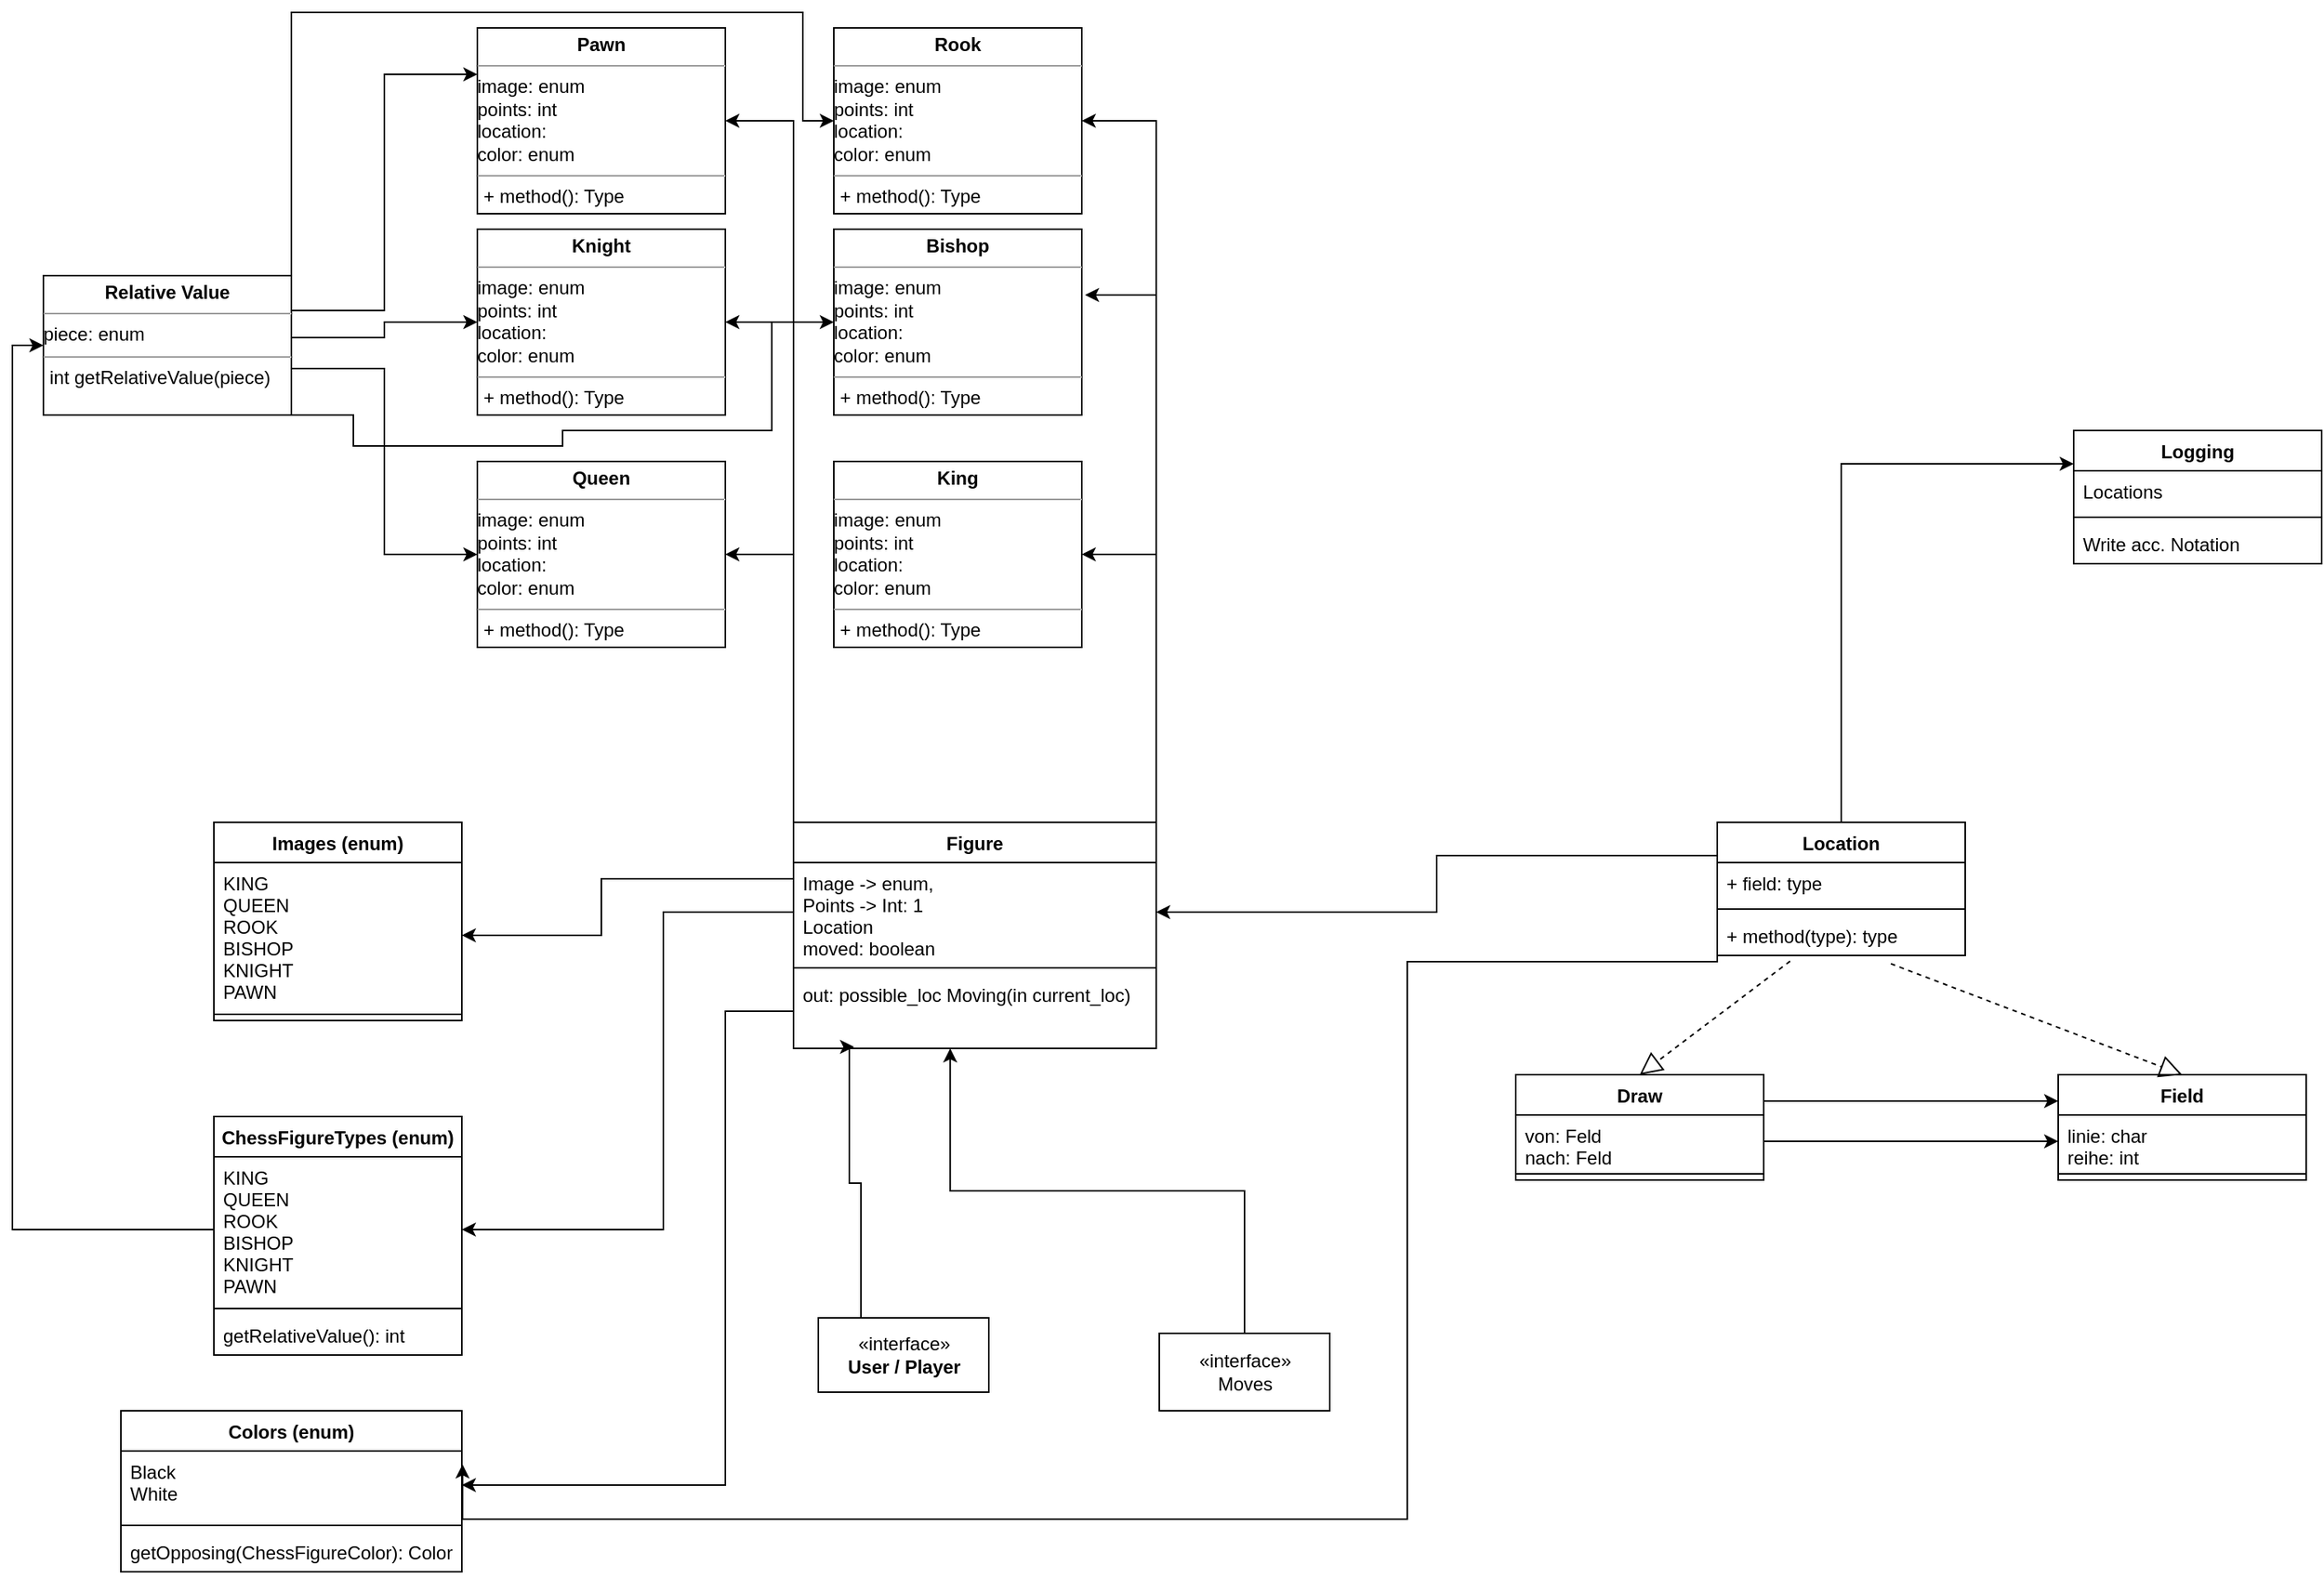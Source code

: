 <mxfile version="20.8.10" type="github">
  <diagram name="Seite-1" id="8dhn65Cj3MbclAA8dtAb">
    <mxGraphModel dx="2585" dy="985" grid="1" gridSize="10" guides="1" tooltips="1" connect="1" arrows="1" fold="1" page="1" pageScale="1" pageWidth="827" pageHeight="1169" math="0" shadow="0">
      <root>
        <mxCell id="0" />
        <mxCell id="1" parent="0" />
        <mxCell id="Scy77tW3S1ukV7C9qBci-28" style="edgeStyle=orthogonalEdgeStyle;rounded=0;orthogonalLoop=1;jettySize=auto;html=1;exitX=0;exitY=0.25;exitDx=0;exitDy=0;entryX=1;entryY=0.5;entryDx=0;entryDy=0;" edge="1" parent="1" source="jfo7WDEXiLr41LFdycN5-6" target="UWiHKQXZse0oqmmE9vVX-6">
          <mxGeometry relative="1" as="geometry">
            <Array as="points">
              <mxPoint x="400" y="570" />
              <mxPoint x="400" y="606" />
            </Array>
          </mxGeometry>
        </mxCell>
        <mxCell id="Scy77tW3S1ukV7C9qBci-46" style="edgeStyle=orthogonalEdgeStyle;rounded=0;orthogonalLoop=1;jettySize=auto;html=1;exitX=0;exitY=0;exitDx=0;exitDy=0;entryX=1;entryY=0.5;entryDx=0;entryDy=0;" edge="1" parent="1" source="jfo7WDEXiLr41LFdycN5-6" target="Scy77tW3S1ukV7C9qBci-35">
          <mxGeometry relative="1" as="geometry" />
        </mxCell>
        <mxCell id="Scy77tW3S1ukV7C9qBci-47" style="edgeStyle=orthogonalEdgeStyle;rounded=0;orthogonalLoop=1;jettySize=auto;html=1;exitX=0;exitY=0;exitDx=0;exitDy=0;entryX=1;entryY=0.5;entryDx=0;entryDy=0;" edge="1" parent="1" source="jfo7WDEXiLr41LFdycN5-6" target="Scy77tW3S1ukV7C9qBci-36">
          <mxGeometry relative="1" as="geometry" />
        </mxCell>
        <mxCell id="Scy77tW3S1ukV7C9qBci-48" style="edgeStyle=orthogonalEdgeStyle;rounded=0;orthogonalLoop=1;jettySize=auto;html=1;exitX=0;exitY=0;exitDx=0;exitDy=0;entryX=1;entryY=0.5;entryDx=0;entryDy=0;" edge="1" parent="1" source="jfo7WDEXiLr41LFdycN5-6" target="Scy77tW3S1ukV7C9qBci-31">
          <mxGeometry relative="1" as="geometry" />
        </mxCell>
        <mxCell id="Scy77tW3S1ukV7C9qBci-50" style="edgeStyle=orthogonalEdgeStyle;rounded=0;orthogonalLoop=1;jettySize=auto;html=1;exitX=1;exitY=0;exitDx=0;exitDy=0;entryX=1;entryY=0.5;entryDx=0;entryDy=0;" edge="1" parent="1" source="jfo7WDEXiLr41LFdycN5-6" target="Scy77tW3S1ukV7C9qBci-34">
          <mxGeometry relative="1" as="geometry" />
        </mxCell>
        <mxCell id="Scy77tW3S1ukV7C9qBci-51" style="edgeStyle=orthogonalEdgeStyle;rounded=0;orthogonalLoop=1;jettySize=auto;html=1;exitX=1;exitY=0;exitDx=0;exitDy=0;entryX=1.013;entryY=0.354;entryDx=0;entryDy=0;entryPerimeter=0;" edge="1" parent="1" source="jfo7WDEXiLr41LFdycN5-6" target="Scy77tW3S1ukV7C9qBci-33">
          <mxGeometry relative="1" as="geometry">
            <Array as="points">
              <mxPoint x="758" y="192" />
            </Array>
          </mxGeometry>
        </mxCell>
        <mxCell id="Scy77tW3S1ukV7C9qBci-52" style="edgeStyle=orthogonalEdgeStyle;rounded=0;orthogonalLoop=1;jettySize=auto;html=1;exitX=1;exitY=0;exitDx=0;exitDy=0;entryX=1;entryY=0.5;entryDx=0;entryDy=0;" edge="1" parent="1" source="jfo7WDEXiLr41LFdycN5-6" target="Scy77tW3S1ukV7C9qBci-32">
          <mxGeometry relative="1" as="geometry" />
        </mxCell>
        <mxCell id="jfo7WDEXiLr41LFdycN5-6" value="Figure" style="swimlane;fontStyle=1;align=center;verticalAlign=top;childLayout=stackLayout;horizontal=1;startSize=26;horizontalStack=0;resizeParent=1;resizeParentMax=0;resizeLast=0;collapsible=1;marginBottom=0;" parent="1" vertex="1">
          <mxGeometry x="524" y="533" width="234" height="146" as="geometry" />
        </mxCell>
        <mxCell id="jfo7WDEXiLr41LFdycN5-7" value="Image -&gt; enum,&#xa;Points -&gt; Int: 1&#xa;Location&#xa;moved: boolean" style="text;strokeColor=none;fillColor=none;align=left;verticalAlign=top;spacingLeft=4;spacingRight=4;overflow=hidden;rotatable=0;points=[[0,0.5],[1,0.5]];portConstraint=eastwest;" parent="jfo7WDEXiLr41LFdycN5-6" vertex="1">
          <mxGeometry y="26" width="234" height="64" as="geometry" />
        </mxCell>
        <mxCell id="jfo7WDEXiLr41LFdycN5-8" value="" style="line;strokeWidth=1;fillColor=none;align=left;verticalAlign=middle;spacingTop=-1;spacingLeft=3;spacingRight=3;rotatable=0;labelPosition=right;points=[];portConstraint=eastwest;strokeColor=inherit;" parent="jfo7WDEXiLr41LFdycN5-6" vertex="1">
          <mxGeometry y="90" width="234" height="8" as="geometry" />
        </mxCell>
        <mxCell id="jfo7WDEXiLr41LFdycN5-9" value="out: possible_loc Moving(in current_loc)" style="text;strokeColor=none;fillColor=none;align=left;verticalAlign=top;spacingLeft=4;spacingRight=4;overflow=hidden;rotatable=0;points=[[0,0.5],[1,0.5]];portConstraint=eastwest;" parent="jfo7WDEXiLr41LFdycN5-6" vertex="1">
          <mxGeometry y="98" width="234" height="48" as="geometry" />
        </mxCell>
        <mxCell id="Scy77tW3S1ukV7C9qBci-15" style="edgeStyle=orthogonalEdgeStyle;rounded=0;orthogonalLoop=1;jettySize=auto;html=1;exitX=0.5;exitY=0;exitDx=0;exitDy=0;entryX=0.432;entryY=1;entryDx=0;entryDy=0;entryPerimeter=0;" edge="1" parent="1" source="jfo7WDEXiLr41LFdycN5-39" target="jfo7WDEXiLr41LFdycN5-9">
          <mxGeometry relative="1" as="geometry" />
        </mxCell>
        <mxCell id="jfo7WDEXiLr41LFdycN5-39" value="&lt;div&gt;«interface»&lt;/div&gt;Moves" style="html=1;" parent="1" vertex="1">
          <mxGeometry x="760" y="863" width="110" height="50" as="geometry" />
        </mxCell>
        <mxCell id="Scy77tW3S1ukV7C9qBci-17" style="edgeStyle=orthogonalEdgeStyle;rounded=0;orthogonalLoop=1;jettySize=auto;html=1;exitX=0.25;exitY=0;exitDx=0;exitDy=0;entryX=0.167;entryY=0.979;entryDx=0;entryDy=0;entryPerimeter=0;" edge="1" parent="1" source="jfo7WDEXiLr41LFdycN5-40" target="jfo7WDEXiLr41LFdycN5-9">
          <mxGeometry relative="1" as="geometry">
            <Array as="points">
              <mxPoint x="568" y="766" />
              <mxPoint x="560" y="766" />
              <mxPoint x="560" y="678" />
            </Array>
          </mxGeometry>
        </mxCell>
        <mxCell id="jfo7WDEXiLr41LFdycN5-40" value="&lt;div&gt;«interface»&lt;/div&gt;&lt;div&gt;&lt;b&gt;User / Player&lt;/b&gt;&lt;/div&gt;" style="html=1;" parent="1" vertex="1">
          <mxGeometry x="540" y="853" width="110" height="48" as="geometry" />
        </mxCell>
        <mxCell id="jfo7WDEXiLr41LFdycN5-41" value="Logging" style="swimlane;fontStyle=1;align=center;verticalAlign=top;childLayout=stackLayout;horizontal=1;startSize=26;horizontalStack=0;resizeParent=1;resizeParentMax=0;resizeLast=0;collapsible=1;marginBottom=0;" parent="1" vertex="1">
          <mxGeometry x="1350" y="280" width="160" height="86" as="geometry" />
        </mxCell>
        <mxCell id="jfo7WDEXiLr41LFdycN5-42" value="Locations" style="text;strokeColor=none;fillColor=none;align=left;verticalAlign=top;spacingLeft=4;spacingRight=4;overflow=hidden;rotatable=0;points=[[0,0.5],[1,0.5]];portConstraint=eastwest;" parent="jfo7WDEXiLr41LFdycN5-41" vertex="1">
          <mxGeometry y="26" width="160" height="26" as="geometry" />
        </mxCell>
        <mxCell id="jfo7WDEXiLr41LFdycN5-43" value="" style="line;strokeWidth=1;fillColor=none;align=left;verticalAlign=middle;spacingTop=-1;spacingLeft=3;spacingRight=3;rotatable=0;labelPosition=right;points=[];portConstraint=eastwest;strokeColor=inherit;" parent="jfo7WDEXiLr41LFdycN5-41" vertex="1">
          <mxGeometry y="52" width="160" height="8" as="geometry" />
        </mxCell>
        <mxCell id="jfo7WDEXiLr41LFdycN5-44" value="Write acc. Notation" style="text;strokeColor=none;fillColor=none;align=left;verticalAlign=top;spacingLeft=4;spacingRight=4;overflow=hidden;rotatable=0;points=[[0,0.5],[1,0.5]];portConstraint=eastwest;" parent="jfo7WDEXiLr41LFdycN5-41" vertex="1">
          <mxGeometry y="60" width="160" height="26" as="geometry" />
        </mxCell>
        <mxCell id="UWiHKQXZse0oqmmE9vVX-5" value="Images (enum)" style="swimlane;fontStyle=1;align=center;verticalAlign=top;childLayout=stackLayout;horizontal=1;startSize=26;horizontalStack=0;resizeParent=1;resizeParentMax=0;resizeLast=0;collapsible=1;marginBottom=0;" parent="1" vertex="1">
          <mxGeometry x="150" y="533" width="160" height="128" as="geometry" />
        </mxCell>
        <mxCell id="UWiHKQXZse0oqmmE9vVX-6" value="KING&#xa;QUEEN&#xa;ROOK&#xa;BISHOP&#xa;KNIGHT&#xa;PAWN&#xa;" style="text;strokeColor=none;fillColor=none;align=left;verticalAlign=top;spacingLeft=4;spacingRight=4;overflow=hidden;rotatable=0;points=[[0,0.5],[1,0.5]];portConstraint=eastwest;" parent="UWiHKQXZse0oqmmE9vVX-5" vertex="1">
          <mxGeometry y="26" width="160" height="94" as="geometry" />
        </mxCell>
        <mxCell id="UWiHKQXZse0oqmmE9vVX-7" value="" style="line;strokeWidth=1;fillColor=none;align=left;verticalAlign=middle;spacingTop=-1;spacingLeft=3;spacingRight=3;rotatable=0;labelPosition=right;points=[];portConstraint=eastwest;strokeColor=inherit;" parent="UWiHKQXZse0oqmmE9vVX-5" vertex="1">
          <mxGeometry y="120" width="160" height="8" as="geometry" />
        </mxCell>
        <mxCell id="UWiHKQXZse0oqmmE9vVX-9" value="ChessFigureTypes (enum)" style="swimlane;fontStyle=1;align=center;verticalAlign=top;childLayout=stackLayout;horizontal=1;startSize=26;horizontalStack=0;resizeParent=1;resizeParentMax=0;resizeLast=0;collapsible=1;marginBottom=0;" parent="1" vertex="1">
          <mxGeometry x="150" y="723" width="160" height="154" as="geometry" />
        </mxCell>
        <mxCell id="UWiHKQXZse0oqmmE9vVX-10" value="KING&#xa;QUEEN&#xa;ROOK&#xa;BISHOP&#xa;KNIGHT&#xa;PAWN&#xa;" style="text;strokeColor=none;fillColor=none;align=left;verticalAlign=top;spacingLeft=4;spacingRight=4;overflow=hidden;rotatable=0;points=[[0,0.5],[1,0.5]];portConstraint=eastwest;" parent="UWiHKQXZse0oqmmE9vVX-9" vertex="1">
          <mxGeometry y="26" width="160" height="94" as="geometry" />
        </mxCell>
        <mxCell id="UWiHKQXZse0oqmmE9vVX-11" value="" style="line;strokeWidth=1;fillColor=none;align=left;verticalAlign=middle;spacingTop=-1;spacingLeft=3;spacingRight=3;rotatable=0;labelPosition=right;points=[];portConstraint=eastwest;strokeColor=inherit;" parent="UWiHKQXZse0oqmmE9vVX-9" vertex="1">
          <mxGeometry y="120" width="160" height="8" as="geometry" />
        </mxCell>
        <mxCell id="UWiHKQXZse0oqmmE9vVX-12" value="getRelativeValue(): int" style="text;strokeColor=none;fillColor=none;align=left;verticalAlign=top;spacingLeft=4;spacingRight=4;overflow=hidden;rotatable=0;points=[[0,0.5],[1,0.5]];portConstraint=eastwest;" parent="UWiHKQXZse0oqmmE9vVX-9" vertex="1">
          <mxGeometry y="128" width="160" height="26" as="geometry" />
        </mxCell>
        <mxCell id="UWiHKQXZse0oqmmE9vVX-13" value="Colors (enum)" style="swimlane;fontStyle=1;align=center;verticalAlign=top;childLayout=stackLayout;horizontal=1;startSize=26;horizontalStack=0;resizeParent=1;resizeParentMax=0;resizeLast=0;collapsible=1;marginBottom=0;" parent="1" vertex="1">
          <mxGeometry x="90" y="913" width="220" height="104" as="geometry" />
        </mxCell>
        <mxCell id="UWiHKQXZse0oqmmE9vVX-14" value="Black&#xa;White&#xa;" style="text;strokeColor=none;fillColor=none;align=left;verticalAlign=top;spacingLeft=4;spacingRight=4;overflow=hidden;rotatable=0;points=[[0,0.5],[1,0.5]];portConstraint=eastwest;" parent="UWiHKQXZse0oqmmE9vVX-13" vertex="1">
          <mxGeometry y="26" width="220" height="44" as="geometry" />
        </mxCell>
        <mxCell id="UWiHKQXZse0oqmmE9vVX-15" value="" style="line;strokeWidth=1;fillColor=none;align=left;verticalAlign=middle;spacingTop=-1;spacingLeft=3;spacingRight=3;rotatable=0;labelPosition=right;points=[];portConstraint=eastwest;strokeColor=inherit;" parent="UWiHKQXZse0oqmmE9vVX-13" vertex="1">
          <mxGeometry y="70" width="220" height="8" as="geometry" />
        </mxCell>
        <mxCell id="UWiHKQXZse0oqmmE9vVX-16" value="getOpposing(ChessFigureColor): Color " style="text;strokeColor=none;fillColor=none;align=left;verticalAlign=top;spacingLeft=4;spacingRight=4;overflow=hidden;rotatable=0;points=[[0,0.5],[1,0.5]];portConstraint=eastwest;" parent="UWiHKQXZse0oqmmE9vVX-13" vertex="1">
          <mxGeometry y="78" width="220" height="26" as="geometry" />
        </mxCell>
        <mxCell id="Scy77tW3S1ukV7C9qBci-14" style="edgeStyle=orthogonalEdgeStyle;rounded=0;orthogonalLoop=1;jettySize=auto;html=1;exitX=1;exitY=0.25;exitDx=0;exitDy=0;entryX=0;entryY=0.25;entryDx=0;entryDy=0;" edge="1" parent="1" source="Scy77tW3S1ukV7C9qBci-4" target="Scy77tW3S1ukV7C9qBci-8">
          <mxGeometry relative="1" as="geometry" />
        </mxCell>
        <mxCell id="Scy77tW3S1ukV7C9qBci-4" value="Draw" style="swimlane;fontStyle=1;align=center;verticalAlign=top;childLayout=stackLayout;horizontal=1;startSize=26;horizontalStack=0;resizeParent=1;resizeParentMax=0;resizeLast=0;collapsible=1;marginBottom=0;" vertex="1" parent="1">
          <mxGeometry x="990" y="696" width="160" height="68" as="geometry" />
        </mxCell>
        <mxCell id="Scy77tW3S1ukV7C9qBci-5" value="von: Feld&#xa;nach: Feld&#xa;" style="text;strokeColor=none;fillColor=none;align=left;verticalAlign=top;spacingLeft=4;spacingRight=4;overflow=hidden;rotatable=0;points=[[0,0.5],[1,0.5]];portConstraint=eastwest;" vertex="1" parent="Scy77tW3S1ukV7C9qBci-4">
          <mxGeometry y="26" width="160" height="34" as="geometry" />
        </mxCell>
        <mxCell id="Scy77tW3S1ukV7C9qBci-6" value="" style="line;strokeWidth=1;fillColor=none;align=left;verticalAlign=middle;spacingTop=-1;spacingLeft=3;spacingRight=3;rotatable=0;labelPosition=right;points=[];portConstraint=eastwest;strokeColor=inherit;" vertex="1" parent="Scy77tW3S1ukV7C9qBci-4">
          <mxGeometry y="60" width="160" height="8" as="geometry" />
        </mxCell>
        <mxCell id="Scy77tW3S1ukV7C9qBci-8" value="Field" style="swimlane;fontStyle=1;align=center;verticalAlign=top;childLayout=stackLayout;horizontal=1;startSize=26;horizontalStack=0;resizeParent=1;resizeParentMax=0;resizeLast=0;collapsible=1;marginBottom=0;" vertex="1" parent="1">
          <mxGeometry x="1340" y="696" width="160" height="68" as="geometry" />
        </mxCell>
        <mxCell id="Scy77tW3S1ukV7C9qBci-9" value="linie: char&#xa;reihe: int&#xa;" style="text;strokeColor=none;fillColor=none;align=left;verticalAlign=top;spacingLeft=4;spacingRight=4;overflow=hidden;rotatable=0;points=[[0,0.5],[1,0.5]];portConstraint=eastwest;" vertex="1" parent="Scy77tW3S1ukV7C9qBci-8">
          <mxGeometry y="26" width="160" height="34" as="geometry" />
        </mxCell>
        <mxCell id="Scy77tW3S1ukV7C9qBci-10" value="" style="line;strokeWidth=1;fillColor=none;align=left;verticalAlign=middle;spacingTop=-1;spacingLeft=3;spacingRight=3;rotatable=0;labelPosition=right;points=[];portConstraint=eastwest;strokeColor=inherit;" vertex="1" parent="Scy77tW3S1ukV7C9qBci-8">
          <mxGeometry y="60" width="160" height="8" as="geometry" />
        </mxCell>
        <mxCell id="Scy77tW3S1ukV7C9qBci-12" style="edgeStyle=orthogonalEdgeStyle;rounded=0;orthogonalLoop=1;jettySize=auto;html=1;exitX=1;exitY=0.5;exitDx=0;exitDy=0;entryX=0;entryY=0.5;entryDx=0;entryDy=0;" edge="1" parent="1" source="Scy77tW3S1ukV7C9qBci-5" target="Scy77tW3S1ukV7C9qBci-9">
          <mxGeometry relative="1" as="geometry" />
        </mxCell>
        <mxCell id="Scy77tW3S1ukV7C9qBci-29" style="edgeStyle=orthogonalEdgeStyle;rounded=0;orthogonalLoop=1;jettySize=auto;html=1;exitX=0;exitY=0.25;exitDx=0;exitDy=0;entryX=1;entryY=0.5;entryDx=0;entryDy=0;" edge="1" parent="1" source="Scy77tW3S1ukV7C9qBci-18" target="jfo7WDEXiLr41LFdycN5-7">
          <mxGeometry relative="1" as="geometry" />
        </mxCell>
        <mxCell id="Scy77tW3S1ukV7C9qBci-53" style="edgeStyle=orthogonalEdgeStyle;rounded=0;orthogonalLoop=1;jettySize=auto;html=1;exitX=0.5;exitY=0;exitDx=0;exitDy=0;entryX=0;entryY=0.25;entryDx=0;entryDy=0;" edge="1" parent="1" source="Scy77tW3S1ukV7C9qBci-18" target="jfo7WDEXiLr41LFdycN5-41">
          <mxGeometry relative="1" as="geometry" />
        </mxCell>
        <mxCell id="Scy77tW3S1ukV7C9qBci-18" value="Location" style="swimlane;fontStyle=1;align=center;verticalAlign=top;childLayout=stackLayout;horizontal=1;startSize=26;horizontalStack=0;resizeParent=1;resizeParentMax=0;resizeLast=0;collapsible=1;marginBottom=0;" vertex="1" parent="1">
          <mxGeometry x="1120" y="533" width="160" height="86" as="geometry" />
        </mxCell>
        <mxCell id="Scy77tW3S1ukV7C9qBci-19" value="+ field: type" style="text;strokeColor=none;fillColor=none;align=left;verticalAlign=top;spacingLeft=4;spacingRight=4;overflow=hidden;rotatable=0;points=[[0,0.5],[1,0.5]];portConstraint=eastwest;" vertex="1" parent="Scy77tW3S1ukV7C9qBci-18">
          <mxGeometry y="26" width="160" height="26" as="geometry" />
        </mxCell>
        <mxCell id="Scy77tW3S1ukV7C9qBci-20" value="" style="line;strokeWidth=1;fillColor=none;align=left;verticalAlign=middle;spacingTop=-1;spacingLeft=3;spacingRight=3;rotatable=0;labelPosition=right;points=[];portConstraint=eastwest;strokeColor=inherit;" vertex="1" parent="Scy77tW3S1ukV7C9qBci-18">
          <mxGeometry y="52" width="160" height="8" as="geometry" />
        </mxCell>
        <mxCell id="Scy77tW3S1ukV7C9qBci-21" value="+ method(type): type" style="text;strokeColor=none;fillColor=none;align=left;verticalAlign=top;spacingLeft=4;spacingRight=4;overflow=hidden;rotatable=0;points=[[0,0.5],[1,0.5]];portConstraint=eastwest;" vertex="1" parent="Scy77tW3S1ukV7C9qBci-18">
          <mxGeometry y="60" width="160" height="26" as="geometry" />
        </mxCell>
        <mxCell id="Scy77tW3S1ukV7C9qBci-22" value="" style="endArrow=block;dashed=1;endFill=0;endSize=12;html=1;rounded=0;entryX=0.5;entryY=0;entryDx=0;entryDy=0;exitX=0.294;exitY=1.141;exitDx=0;exitDy=0;exitPerimeter=0;" edge="1" parent="1" source="Scy77tW3S1ukV7C9qBci-21" target="Scy77tW3S1ukV7C9qBci-4">
          <mxGeometry width="160" relative="1" as="geometry">
            <mxPoint x="590" y="763" as="sourcePoint" />
            <mxPoint x="750" y="763" as="targetPoint" />
          </mxGeometry>
        </mxCell>
        <mxCell id="Scy77tW3S1ukV7C9qBci-23" value="" style="endArrow=block;dashed=1;endFill=0;endSize=12;html=1;rounded=0;entryX=0.5;entryY=0;entryDx=0;entryDy=0;exitX=0.7;exitY=1.205;exitDx=0;exitDy=0;exitPerimeter=0;" edge="1" parent="1" source="Scy77tW3S1ukV7C9qBci-21" target="Scy77tW3S1ukV7C9qBci-8">
          <mxGeometry width="160" relative="1" as="geometry">
            <mxPoint x="721" y="763" as="sourcePoint" />
            <mxPoint x="591" y="843" as="targetPoint" />
          </mxGeometry>
        </mxCell>
        <mxCell id="Scy77tW3S1ukV7C9qBci-26" style="edgeStyle=orthogonalEdgeStyle;rounded=0;orthogonalLoop=1;jettySize=auto;html=1;exitX=0;exitY=0.5;exitDx=0;exitDy=0;entryX=1;entryY=0.5;entryDx=0;entryDy=0;" edge="1" parent="1" source="jfo7WDEXiLr41LFdycN5-7" target="UWiHKQXZse0oqmmE9vVX-10">
          <mxGeometry relative="1" as="geometry">
            <Array as="points">
              <mxPoint x="440" y="591" />
              <mxPoint x="440" y="796" />
            </Array>
          </mxGeometry>
        </mxCell>
        <mxCell id="Scy77tW3S1ukV7C9qBci-27" style="edgeStyle=orthogonalEdgeStyle;rounded=0;orthogonalLoop=1;jettySize=auto;html=1;exitX=0;exitY=0.5;exitDx=0;exitDy=0;entryX=1;entryY=0.5;entryDx=0;entryDy=0;" edge="1" parent="1" source="jfo7WDEXiLr41LFdycN5-9" target="UWiHKQXZse0oqmmE9vVX-14">
          <mxGeometry relative="1" as="geometry">
            <Array as="points">
              <mxPoint x="480" y="655" />
              <mxPoint x="480" y="961" />
            </Array>
          </mxGeometry>
        </mxCell>
        <mxCell id="Scy77tW3S1ukV7C9qBci-30" style="edgeStyle=orthogonalEdgeStyle;rounded=0;orthogonalLoop=1;jettySize=auto;html=1;exitX=0;exitY=0.5;exitDx=0;exitDy=0;entryX=1.002;entryY=0.197;entryDx=0;entryDy=0;entryPerimeter=0;" edge="1" parent="1" source="Scy77tW3S1ukV7C9qBci-19" target="UWiHKQXZse0oqmmE9vVX-14">
          <mxGeometry relative="1" as="geometry">
            <Array as="points">
              <mxPoint x="1120" y="623" />
              <mxPoint x="920" y="623" />
              <mxPoint x="920" y="983" />
              <mxPoint x="310" y="983" />
            </Array>
          </mxGeometry>
        </mxCell>
        <mxCell id="Scy77tW3S1ukV7C9qBci-31" value="&lt;p style=&quot;margin:0px;margin-top:4px;text-align:center;&quot;&gt;&lt;b&gt;Pawn&lt;/b&gt;&lt;/p&gt;&lt;hr size=&quot;1&quot;&gt;&lt;div&gt;image: enum&lt;/div&gt;&lt;div&gt;points: int&lt;/div&gt;&lt;div&gt;location:&lt;/div&gt;&lt;div&gt;color: enum&lt;br&gt;&lt;/div&gt;&lt;hr size=&quot;1&quot;&gt;&lt;p style=&quot;margin:0px;margin-left:4px;&quot;&gt;+ method(): Type&lt;/p&gt;" style="verticalAlign=top;align=left;overflow=fill;fontSize=12;fontFamily=Helvetica;html=1;" vertex="1" parent="1">
          <mxGeometry x="320" y="20" width="160" height="120" as="geometry" />
        </mxCell>
        <mxCell id="Scy77tW3S1ukV7C9qBci-32" value="&lt;p style=&quot;margin:0px;margin-top:4px;text-align:center;&quot;&gt;&lt;b&gt;Rook&lt;/b&gt;&lt;/p&gt;&lt;hr size=&quot;1&quot;&gt;&lt;div&gt;image: enum&lt;/div&gt;&lt;div&gt;points: int&lt;/div&gt;&lt;div&gt;location:&lt;/div&gt;&lt;div&gt;color: enum&lt;br&gt;&lt;/div&gt;&lt;hr size=&quot;1&quot;&gt;&lt;p style=&quot;margin:0px;margin-left:4px;&quot;&gt;+ method(): Type&lt;/p&gt;" style="verticalAlign=top;align=left;overflow=fill;fontSize=12;fontFamily=Helvetica;html=1;" vertex="1" parent="1">
          <mxGeometry x="550" y="20" width="160" height="120" as="geometry" />
        </mxCell>
        <mxCell id="Scy77tW3S1ukV7C9qBci-33" value="&lt;p style=&quot;margin:0px;margin-top:4px;text-align:center;&quot;&gt;&lt;b&gt;Bishop&lt;/b&gt;&lt;/p&gt;&lt;hr size=&quot;1&quot;&gt;&lt;div&gt;image: enum&lt;/div&gt;&lt;div&gt;points: int&lt;/div&gt;&lt;div&gt;location:&lt;/div&gt;&lt;div&gt;color: enum&lt;br&gt;&lt;/div&gt;&lt;hr size=&quot;1&quot;&gt;&lt;p style=&quot;margin:0px;margin-left:4px;&quot;&gt;+ method(): Type&lt;/p&gt;" style="verticalAlign=top;align=left;overflow=fill;fontSize=12;fontFamily=Helvetica;html=1;" vertex="1" parent="1">
          <mxGeometry x="550" y="150" width="160" height="120" as="geometry" />
        </mxCell>
        <mxCell id="Scy77tW3S1ukV7C9qBci-34" value="&lt;p style=&quot;margin:0px;margin-top:4px;text-align:center;&quot;&gt;&lt;b&gt;King&lt;/b&gt;&lt;/p&gt;&lt;hr size=&quot;1&quot;&gt;&lt;div&gt;image: enum&lt;/div&gt;&lt;div&gt;points: int&lt;/div&gt;&lt;div&gt;location:&lt;/div&gt;&lt;div&gt;color: enum&lt;br&gt;&lt;/div&gt;&lt;hr size=&quot;1&quot;&gt;&lt;p style=&quot;margin:0px;margin-left:4px;&quot;&gt;+ method(): Type&lt;/p&gt;" style="verticalAlign=top;align=left;overflow=fill;fontSize=12;fontFamily=Helvetica;html=1;" vertex="1" parent="1">
          <mxGeometry x="550" y="300" width="160" height="120" as="geometry" />
        </mxCell>
        <mxCell id="Scy77tW3S1ukV7C9qBci-35" value="&lt;p style=&quot;margin:0px;margin-top:4px;text-align:center;&quot;&gt;&lt;b&gt;Queen&lt;/b&gt;&lt;/p&gt;&lt;hr size=&quot;1&quot;&gt;&lt;div&gt;image: enum&lt;/div&gt;&lt;div&gt;points: int&lt;/div&gt;&lt;div&gt;location:&lt;/div&gt;&lt;div&gt;color: enum&lt;br&gt;&lt;/div&gt;&lt;hr size=&quot;1&quot;&gt;&lt;p style=&quot;margin:0px;margin-left:4px;&quot;&gt;+ method(): Type&lt;/p&gt;" style="verticalAlign=top;align=left;overflow=fill;fontSize=12;fontFamily=Helvetica;html=1;" vertex="1" parent="1">
          <mxGeometry x="320" y="300" width="160" height="120" as="geometry" />
        </mxCell>
        <mxCell id="Scy77tW3S1ukV7C9qBci-36" value="&lt;p style=&quot;margin:0px;margin-top:4px;text-align:center;&quot;&gt;&lt;b&gt;Knight&lt;/b&gt;&lt;/p&gt;&lt;hr size=&quot;1&quot;&gt;&lt;div&gt;image: enum&lt;/div&gt;&lt;div&gt;points: int&lt;/div&gt;&lt;div&gt;location:&lt;/div&gt;&lt;div&gt;color: enum&lt;br&gt;&lt;/div&gt;&lt;hr size=&quot;1&quot;&gt;&lt;p style=&quot;margin:0px;margin-left:4px;&quot;&gt;+ method(): Type&lt;/p&gt;" style="verticalAlign=top;align=left;overflow=fill;fontSize=12;fontFamily=Helvetica;html=1;" vertex="1" parent="1">
          <mxGeometry x="320" y="150" width="160" height="120" as="geometry" />
        </mxCell>
        <mxCell id="Scy77tW3S1ukV7C9qBci-40" style="edgeStyle=orthogonalEdgeStyle;rounded=0;orthogonalLoop=1;jettySize=auto;html=1;exitX=1;exitY=0.25;exitDx=0;exitDy=0;entryX=0;entryY=0.25;entryDx=0;entryDy=0;" edge="1" parent="1" source="Scy77tW3S1ukV7C9qBci-39" target="Scy77tW3S1ukV7C9qBci-31">
          <mxGeometry relative="1" as="geometry" />
        </mxCell>
        <mxCell id="Scy77tW3S1ukV7C9qBci-41" style="edgeStyle=orthogonalEdgeStyle;rounded=0;orthogonalLoop=1;jettySize=auto;html=1;exitX=1;exitY=0.5;exitDx=0;exitDy=0;entryX=0;entryY=0.5;entryDx=0;entryDy=0;" edge="1" parent="1" source="Scy77tW3S1ukV7C9qBci-39" target="Scy77tW3S1ukV7C9qBci-36">
          <mxGeometry relative="1" as="geometry">
            <Array as="points">
              <mxPoint x="200" y="220" />
              <mxPoint x="260" y="220" />
              <mxPoint x="260" y="210" />
            </Array>
          </mxGeometry>
        </mxCell>
        <mxCell id="Scy77tW3S1ukV7C9qBci-42" style="edgeStyle=orthogonalEdgeStyle;rounded=0;orthogonalLoop=1;jettySize=auto;html=1;exitX=1;exitY=0.5;exitDx=0;exitDy=0;entryX=0;entryY=0.5;entryDx=0;entryDy=0;" edge="1" parent="1" source="Scy77tW3S1ukV7C9qBci-39" target="Scy77tW3S1ukV7C9qBci-35">
          <mxGeometry relative="1" as="geometry">
            <Array as="points">
              <mxPoint x="200" y="240" />
              <mxPoint x="260" y="240" />
              <mxPoint x="260" y="360" />
            </Array>
          </mxGeometry>
        </mxCell>
        <mxCell id="Scy77tW3S1ukV7C9qBci-43" style="edgeStyle=orthogonalEdgeStyle;rounded=0;orthogonalLoop=1;jettySize=auto;html=1;exitX=1;exitY=0;exitDx=0;exitDy=0;entryX=0;entryY=0.5;entryDx=0;entryDy=0;" edge="1" parent="1" source="Scy77tW3S1ukV7C9qBci-39" target="Scy77tW3S1ukV7C9qBci-32">
          <mxGeometry relative="1" as="geometry">
            <Array as="points">
              <mxPoint x="200" y="10" />
              <mxPoint x="530" y="10" />
              <mxPoint x="530" y="80" />
            </Array>
          </mxGeometry>
        </mxCell>
        <mxCell id="Scy77tW3S1ukV7C9qBci-44" style="edgeStyle=orthogonalEdgeStyle;rounded=0;orthogonalLoop=1;jettySize=auto;html=1;exitX=1;exitY=1;exitDx=0;exitDy=0;entryX=0;entryY=0.5;entryDx=0;entryDy=0;" edge="1" parent="1" source="Scy77tW3S1ukV7C9qBci-39" target="Scy77tW3S1ukV7C9qBci-33">
          <mxGeometry relative="1" as="geometry">
            <Array as="points">
              <mxPoint x="240" y="270" />
              <mxPoint x="240" y="290" />
              <mxPoint x="375" y="290" />
              <mxPoint x="375" y="280" />
              <mxPoint x="510" y="280" />
              <mxPoint x="510" y="210" />
            </Array>
          </mxGeometry>
        </mxCell>
        <mxCell id="Scy77tW3S1ukV7C9qBci-39" value="&lt;p style=&quot;margin:0px;margin-top:4px;text-align:center;&quot;&gt;&lt;b&gt;Relative Value&lt;br&gt;&lt;/b&gt;&lt;/p&gt;&lt;hr size=&quot;1&quot;&gt;piece: enum&lt;br&gt;&lt;hr size=&quot;1&quot;&gt;&lt;p style=&quot;margin:0px;margin-left:4px;&quot;&gt;int getRelativeValue(piece)&lt;br&gt;&lt;/p&gt;" style="verticalAlign=top;align=left;overflow=fill;fontSize=12;fontFamily=Helvetica;html=1;" vertex="1" parent="1">
          <mxGeometry x="40" y="180" width="160" height="90" as="geometry" />
        </mxCell>
        <mxCell id="Scy77tW3S1ukV7C9qBci-45" style="edgeStyle=orthogonalEdgeStyle;rounded=0;orthogonalLoop=1;jettySize=auto;html=1;exitX=0;exitY=0.5;exitDx=0;exitDy=0;entryX=0;entryY=0.5;entryDx=0;entryDy=0;" edge="1" parent="1" source="UWiHKQXZse0oqmmE9vVX-10" target="Scy77tW3S1ukV7C9qBci-39">
          <mxGeometry relative="1" as="geometry" />
        </mxCell>
      </root>
    </mxGraphModel>
  </diagram>
</mxfile>
